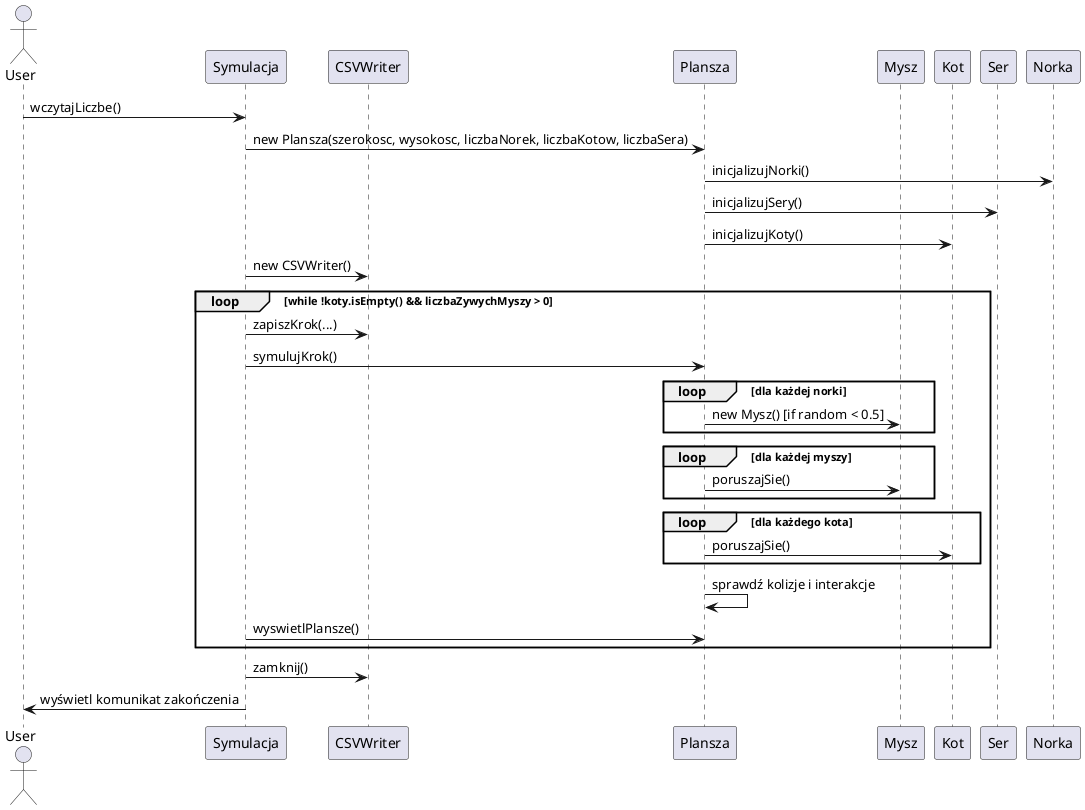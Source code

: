 @startuml
actor User
participant Symulacja
participant CSVWriter
participant Plansza
participant Mysz
participant Kot
participant Ser
participant Norka

User -> Symulacja: wczytajLiczbe()
Symulacja -> Plansza: new Plansza(szerokosc, wysokosc, liczbaNorek, liczbaKotow, liczbaSera)
Plansza -> Norka: inicjalizujNorki()
Plansza -> Ser: inicjalizujSery()
Plansza -> Kot: inicjalizujKoty()
Symulacja -> CSVWriter: new CSVWriter()

loop while !koty.isEmpty() && liczbaZywychMyszy > 0
    Symulacja -> CSVWriter: zapiszKrok(...)
    Symulacja -> Plansza: symulujKrok()
    loop dla każdej norki
        Plansza -> Mysz: new Mysz() [if random < 0.5]
    end
    loop dla każdej myszy
        Plansza -> Mysz: poruszajSie()
    end
    loop dla każdego kota
        Plansza -> Kot: poruszajSie()
    end
    Plansza -> Plansza: sprawdź kolizje i interakcje
    Symulacja -> Plansza: wyswietlPlansze()
end

Symulacja -> CSVWriter: zamknij()
Symulacja -> User: wyświetl komunikat zakończenia

@enduml